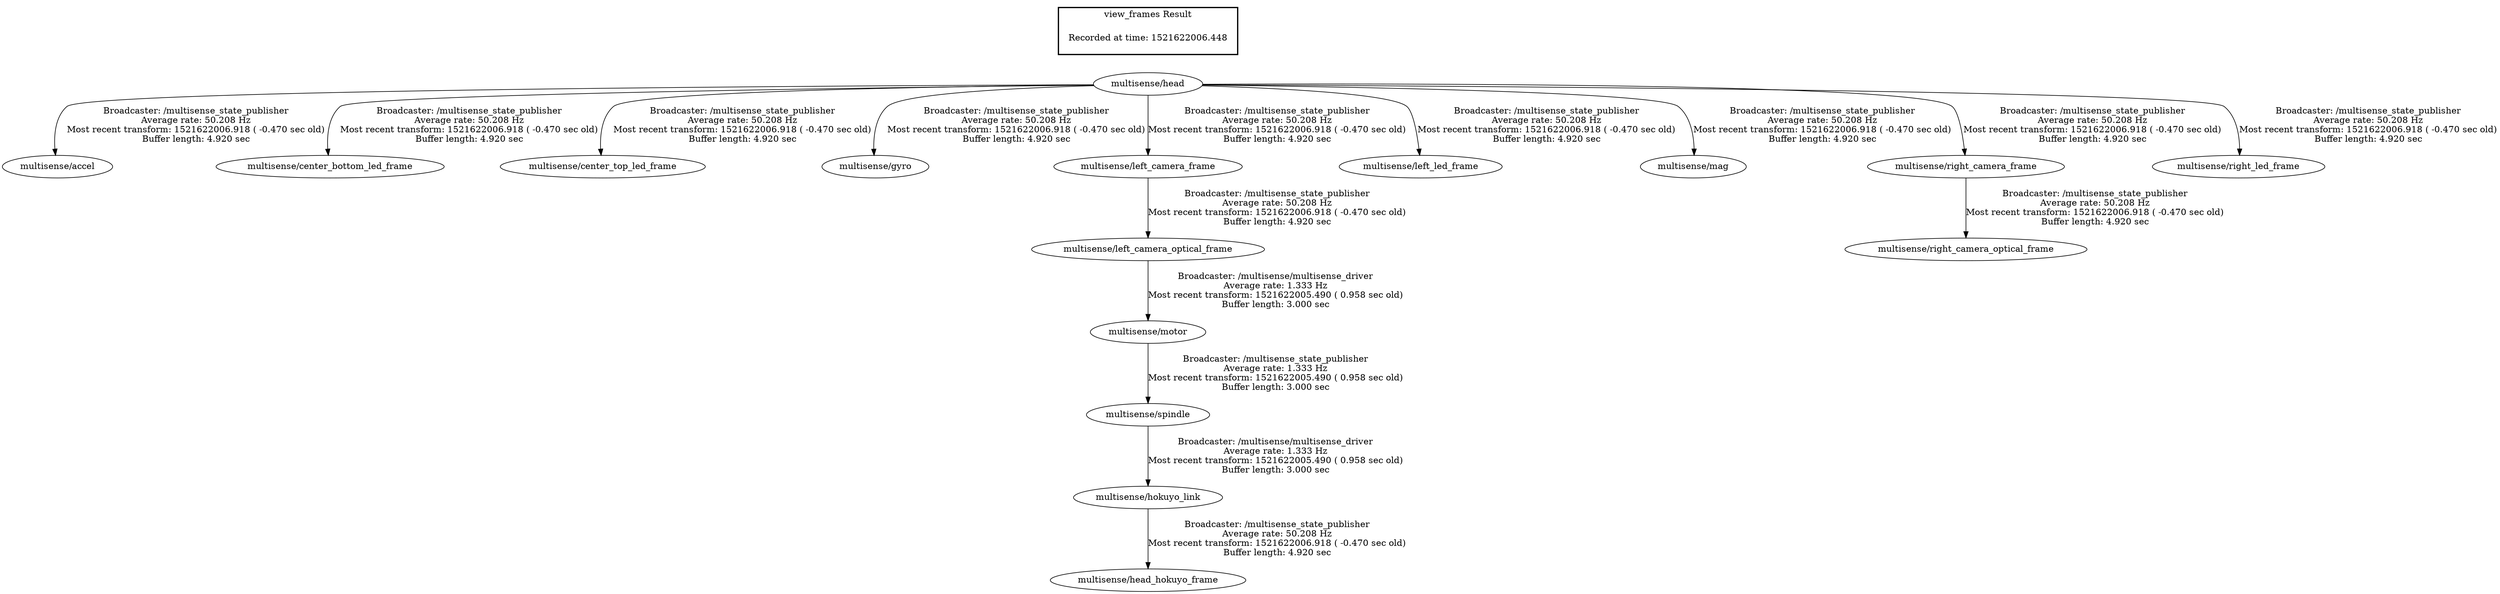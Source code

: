 digraph G {
"multisense/head" -> "multisense/accel"[label="Broadcaster: /multisense_state_publisher\nAverage rate: 50.208 Hz\nMost recent transform: 1521622006.918 ( -0.470 sec old)\nBuffer length: 4.920 sec\n"];
"multisense/head" -> "multisense/center_bottom_led_frame"[label="Broadcaster: /multisense_state_publisher\nAverage rate: 50.208 Hz\nMost recent transform: 1521622006.918 ( -0.470 sec old)\nBuffer length: 4.920 sec\n"];
"multisense/head" -> "multisense/center_top_led_frame"[label="Broadcaster: /multisense_state_publisher\nAverage rate: 50.208 Hz\nMost recent transform: 1521622006.918 ( -0.470 sec old)\nBuffer length: 4.920 sec\n"];
"multisense/head" -> "multisense/gyro"[label="Broadcaster: /multisense_state_publisher\nAverage rate: 50.208 Hz\nMost recent transform: 1521622006.918 ( -0.470 sec old)\nBuffer length: 4.920 sec\n"];
"multisense/hokuyo_link" -> "multisense/head_hokuyo_frame"[label="Broadcaster: /multisense_state_publisher\nAverage rate: 50.208 Hz\nMost recent transform: 1521622006.918 ( -0.470 sec old)\nBuffer length: 4.920 sec\n"];
"multisense/spindle" -> "multisense/hokuyo_link"[label="Broadcaster: /multisense/multisense_driver\nAverage rate: 1.333 Hz\nMost recent transform: 1521622005.490 ( 0.958 sec old)\nBuffer length: 3.000 sec\n"];
"multisense/head" -> "multisense/left_camera_frame"[label="Broadcaster: /multisense_state_publisher\nAverage rate: 50.208 Hz\nMost recent transform: 1521622006.918 ( -0.470 sec old)\nBuffer length: 4.920 sec\n"];
"multisense/left_camera_frame" -> "multisense/left_camera_optical_frame"[label="Broadcaster: /multisense_state_publisher\nAverage rate: 50.208 Hz\nMost recent transform: 1521622006.918 ( -0.470 sec old)\nBuffer length: 4.920 sec\n"];
"multisense/head" -> "multisense/left_led_frame"[label="Broadcaster: /multisense_state_publisher\nAverage rate: 50.208 Hz\nMost recent transform: 1521622006.918 ( -0.470 sec old)\nBuffer length: 4.920 sec\n"];
"multisense/head" -> "multisense/mag"[label="Broadcaster: /multisense_state_publisher\nAverage rate: 50.208 Hz\nMost recent transform: 1521622006.918 ( -0.470 sec old)\nBuffer length: 4.920 sec\n"];
"multisense/head" -> "multisense/right_camera_frame"[label="Broadcaster: /multisense_state_publisher\nAverage rate: 50.208 Hz\nMost recent transform: 1521622006.918 ( -0.470 sec old)\nBuffer length: 4.920 sec\n"];
"multisense/right_camera_frame" -> "multisense/right_camera_optical_frame"[label="Broadcaster: /multisense_state_publisher\nAverage rate: 50.208 Hz\nMost recent transform: 1521622006.918 ( -0.470 sec old)\nBuffer length: 4.920 sec\n"];
"multisense/head" -> "multisense/right_led_frame"[label="Broadcaster: /multisense_state_publisher\nAverage rate: 50.208 Hz\nMost recent transform: 1521622006.918 ( -0.470 sec old)\nBuffer length: 4.920 sec\n"];
"multisense/left_camera_optical_frame" -> "multisense/motor"[label="Broadcaster: /multisense/multisense_driver\nAverage rate: 1.333 Hz\nMost recent transform: 1521622005.490 ( 0.958 sec old)\nBuffer length: 3.000 sec\n"];
"multisense/motor" -> "multisense/spindle"[label="Broadcaster: /multisense_state_publisher\nAverage rate: 1.333 Hz\nMost recent transform: 1521622005.490 ( 0.958 sec old)\nBuffer length: 3.000 sec\n"];
edge [style=invis];
 subgraph cluster_legend { style=bold; color=black; label ="view_frames Result";
"Recorded at time: 1521622006.448"[ shape=plaintext ] ;
 }->"multisense/head";
}